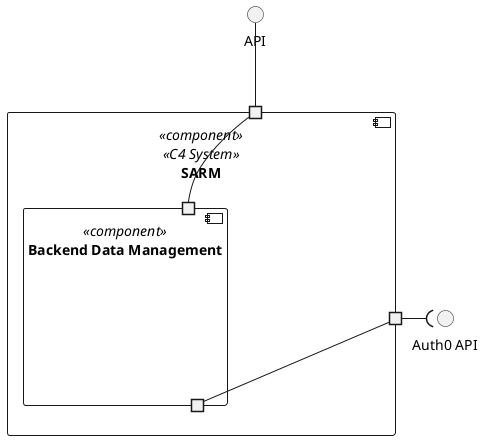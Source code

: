 @startuml logic-view
top to bottom direction

interface "API" as API
interface "Auth0 API" as A0API

component "SARM" <<component>> <<C4 System>> {
    portin " " as SARMPI
    portout " " as SARMPI1

    component "Backend Data Management" <<component>> {
        portin " " as BackendPI
        portout " " as BackendPI1
    }

}

API -- SARMPI
SARMPI1 -r-( A0API
SARMPI -- BackendPI
SARMPI1 -- BackendPI1

@enduml
